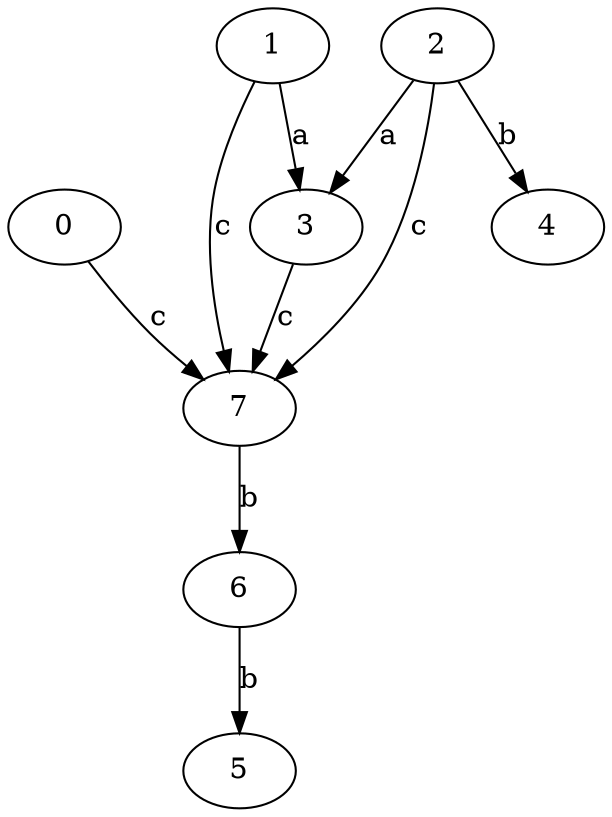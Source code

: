 strict digraph  {
0;
1;
2;
3;
4;
5;
6;
7;
0 -> 7  [label=c];
1 -> 3  [label=a];
1 -> 7  [label=c];
2 -> 3  [label=a];
2 -> 4  [label=b];
2 -> 7  [label=c];
3 -> 7  [label=c];
6 -> 5  [label=b];
7 -> 6  [label=b];
}
